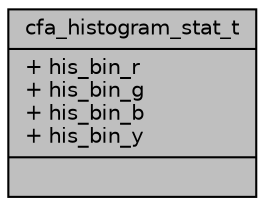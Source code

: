 digraph "cfa_histogram_stat_t"
{
 // INTERACTIVE_SVG=YES
 // LATEX_PDF_SIZE
  bgcolor="transparent";
  edge [fontname="Helvetica",fontsize="10",labelfontname="Helvetica",labelfontsize="10"];
  node [fontname="Helvetica",fontsize="10",shape=record];
  Node1 [label="{cfa_histogram_stat_t\n|+ his_bin_r\l+ his_bin_g\l+ his_bin_b\l+ his_bin_y\l|}",height=0.2,width=0.4,color="black", fillcolor="grey75", style="filled", fontcolor="black",tooltip=" "];
}
